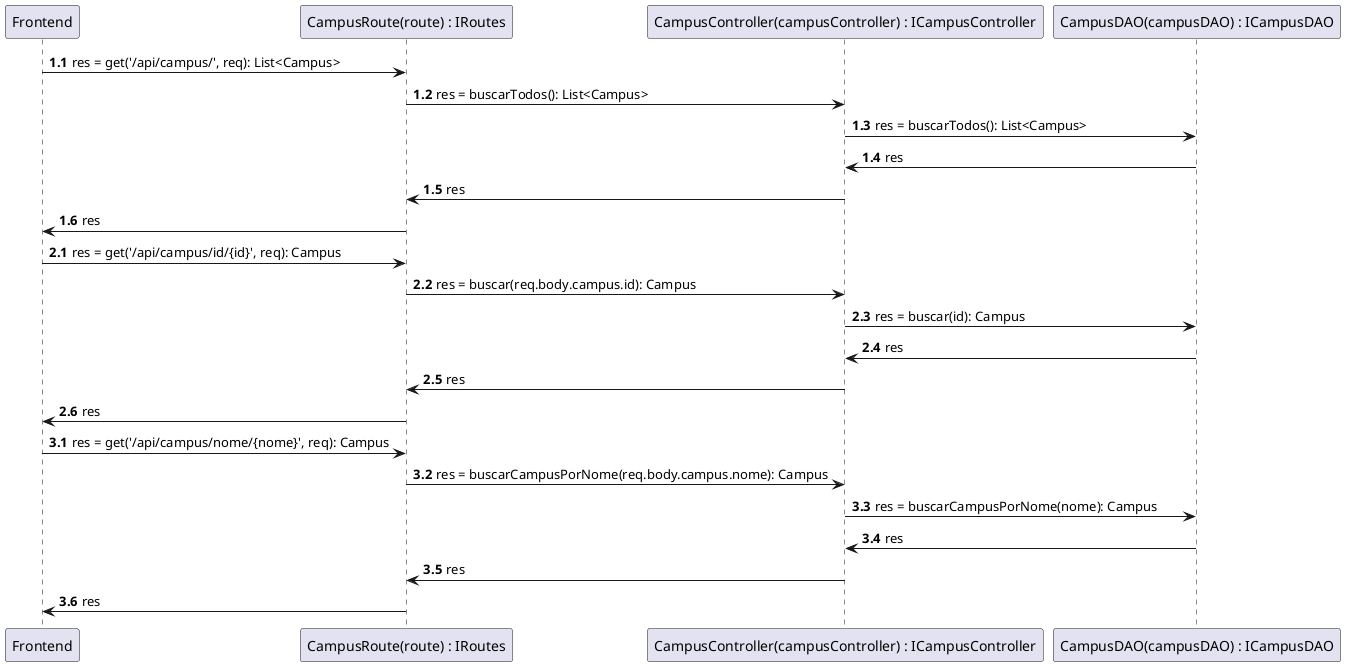 @startuml Diagrama de Sequencia

participant Frontend as Frontend
participant "CampusRoute(route) : IRoutes" as Routes
participant "CampusController(campusController) : ICampusController" as CampusController
participant "CampusDAO(campusDAO) : ICampusDAO" as CampusDAO

autonumber 1.1
Frontend->Routes: res = get('/api/campus/', req): List<Campus>
Routes->CampusController: res = buscarTodos(): List<Campus>
CampusController->CampusDAO: res = buscarTodos(): List<Campus>
CampusDAO->CampusController: res
CampusController->Routes: res
Routes->Frontend: res

autonumber inc A
Frontend->Routes: res = get('/api/campus/id/{id}', req): Campus
Routes->CampusController: res = buscar(req.body.campus.id): Campus
CampusController->CampusDAO: res = buscar(id): Campus
CampusDAO->CampusController: res
CampusController->Routes: res
Routes->Frontend: res


autonumber inc A
Frontend->Routes: res = get('/api/campus/nome/{nome}', req): Campus
Routes->CampusController: res = buscarCampusPorNome(req.body.campus.nome): Campus
CampusController->CampusDAO: res = buscarCampusPorNome(nome): Campus
CampusDAO->CampusController: res
CampusController->Routes: res
Routes->Frontend: res